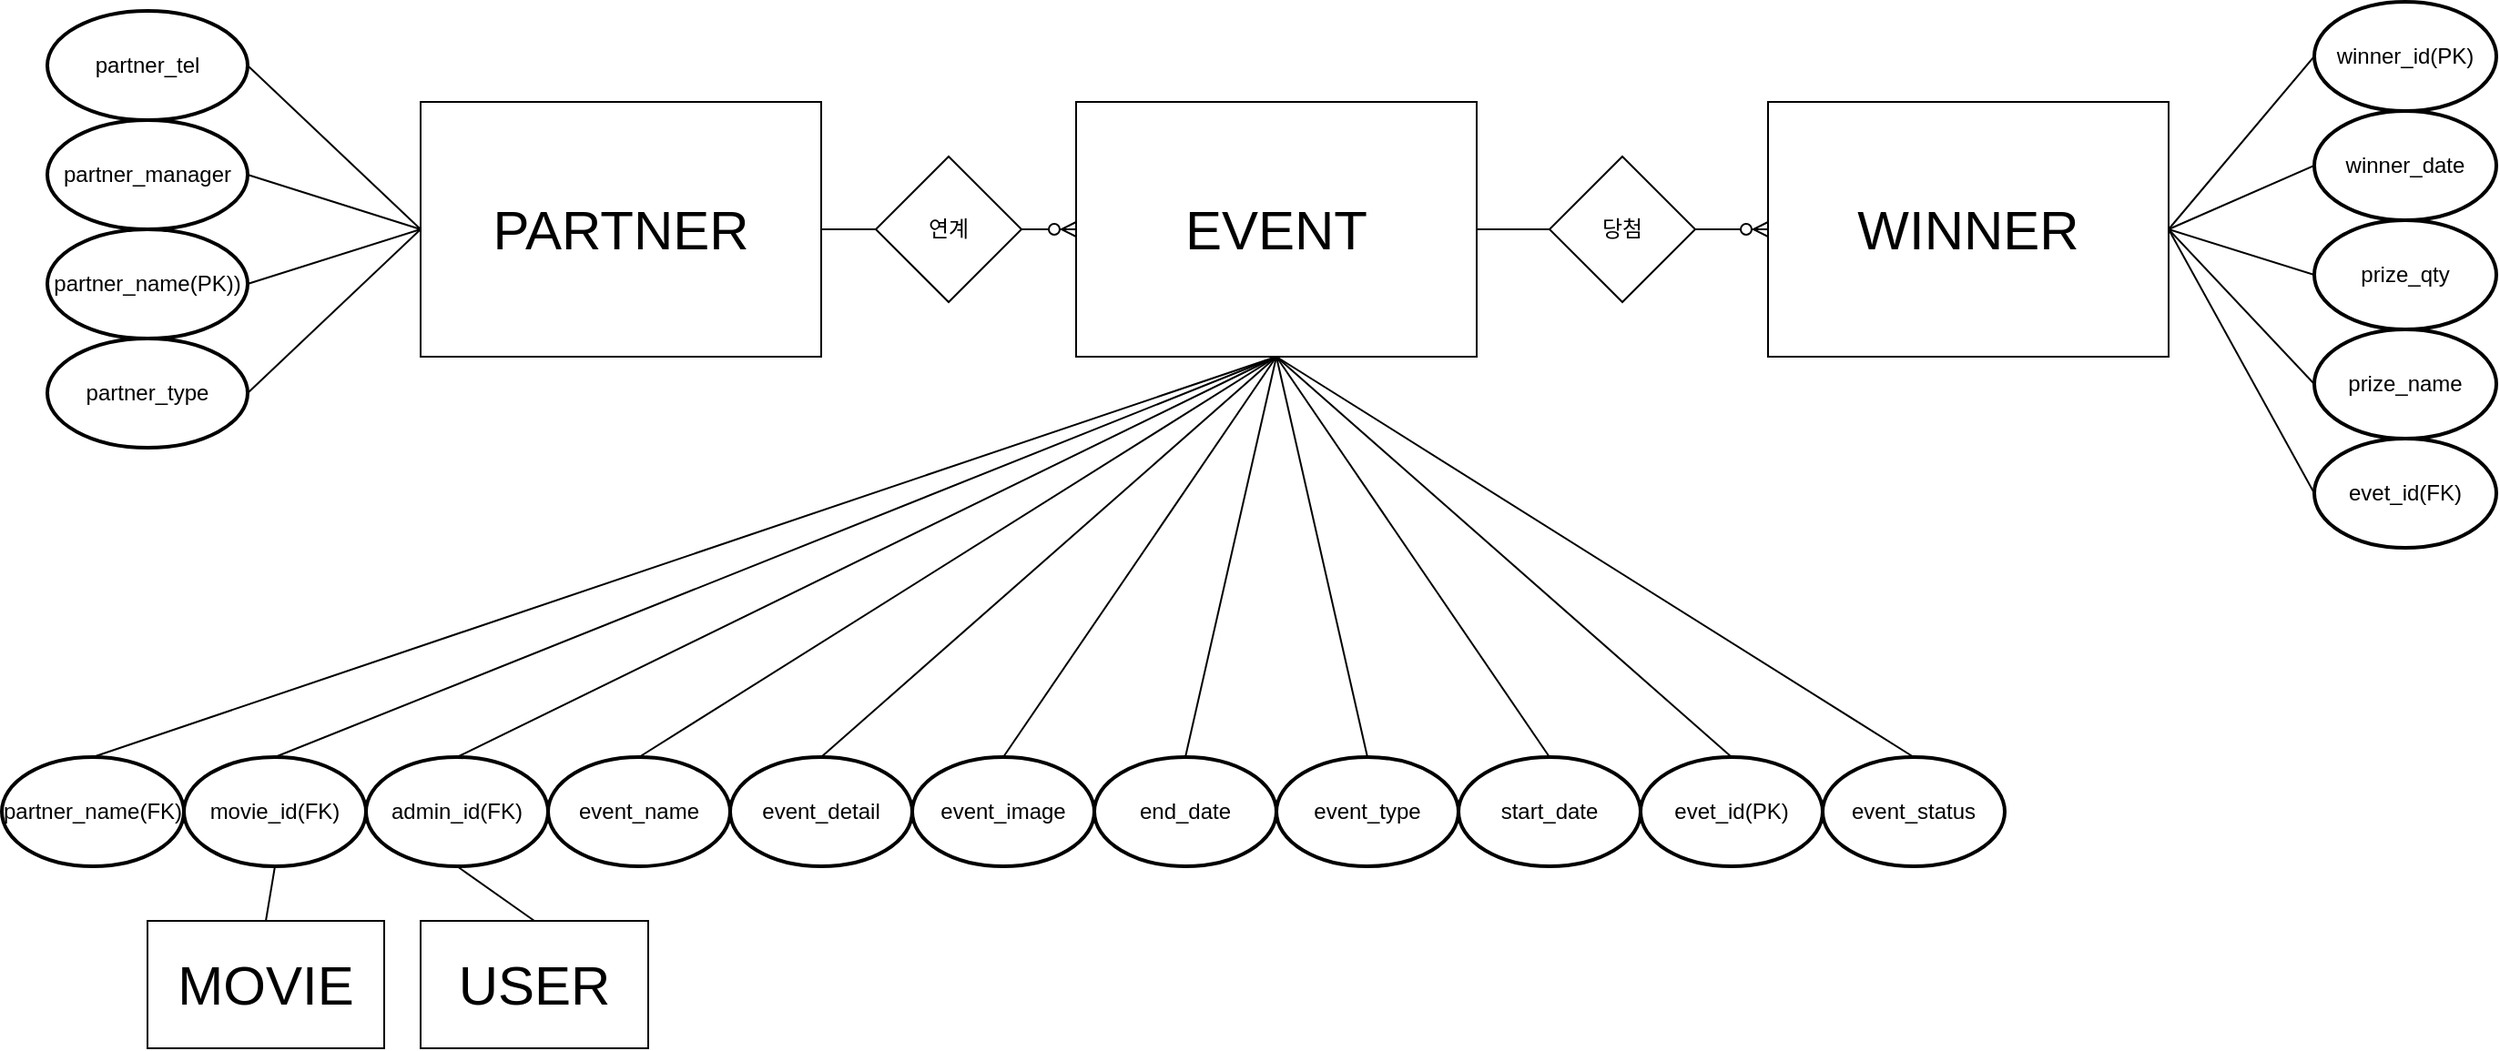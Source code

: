<mxfile version="28.2.8">
  <diagram name="페이지-1" id="HVuBv9hH7h0T0q9abSWi">
    <mxGraphModel dx="3322" dy="889" grid="1" gridSize="10" guides="1" tooltips="1" connect="1" arrows="1" fold="1" page="1" pageScale="1" pageWidth="827" pageHeight="1169" math="0" shadow="0">
      <root>
        <mxCell id="0" />
        <mxCell id="1" parent="0" />
        <mxCell id="j-JWN3iHQjOqYSGqvCPs-36" value="EVENT" style="rounded=0;whiteSpace=wrap;html=1;fontSize=30;" parent="1" vertex="1">
          <mxGeometry x="-880" y="295" width="220" height="140" as="geometry" />
        </mxCell>
        <mxCell id="Fow3iS3sr-om2UNAMFGq-1" value="WINNER" style="rounded=0;whiteSpace=wrap;html=1;fontSize=30;" parent="1" vertex="1">
          <mxGeometry x="-500" y="295" width="220" height="140" as="geometry" />
        </mxCell>
        <mxCell id="Fow3iS3sr-om2UNAMFGq-2" value="PARTNER" style="rounded=0;whiteSpace=wrap;html=1;fontSize=30;" parent="1" vertex="1">
          <mxGeometry x="-1240" y="295" width="220" height="140" as="geometry" />
        </mxCell>
        <mxCell id="Fow3iS3sr-om2UNAMFGq-5" value="" style="edgeStyle=entityRelationEdgeStyle;fontSize=12;html=1;endArrow=ERzeroToMany;endFill=1;rounded=0;exitX=1;exitY=0.5;exitDx=0;exitDy=0;entryX=0;entryY=0.5;entryDx=0;entryDy=0;" parent="1" source="Fow3iS3sr-om2UNAMFGq-2" target="j-JWN3iHQjOqYSGqvCPs-36" edge="1">
          <mxGeometry width="100" height="100" relative="1" as="geometry">
            <mxPoint x="-610" y="415" as="sourcePoint" />
            <mxPoint x="-510" y="315" as="targetPoint" />
          </mxGeometry>
        </mxCell>
        <mxCell id="Fow3iS3sr-om2UNAMFGq-6" value="" style="edgeStyle=entityRelationEdgeStyle;fontSize=12;html=1;endArrow=ERzeroToMany;endFill=1;rounded=0;exitX=1;exitY=0.5;exitDx=0;exitDy=0;entryX=0;entryY=0.5;entryDx=0;entryDy=0;" parent="1" source="Fow3iS3sr-om2UNAMFGq-45" target="Fow3iS3sr-om2UNAMFGq-1" edge="1">
          <mxGeometry width="100" height="100" relative="1" as="geometry">
            <mxPoint x="-610" y="415" as="sourcePoint" />
            <mxPoint x="-510" y="315" as="targetPoint" />
          </mxGeometry>
        </mxCell>
        <mxCell id="Fow3iS3sr-om2UNAMFGq-7" value="evet_id(PK)" style="strokeWidth=2;html=1;shape=mxgraph.flowchart.start_1;whiteSpace=wrap;" parent="1" vertex="1">
          <mxGeometry x="-570" y="655" width="100" height="60" as="geometry" />
        </mxCell>
        <mxCell id="Fow3iS3sr-om2UNAMFGq-8" value="event_name" style="strokeWidth=2;html=1;shape=mxgraph.flowchart.start_1;whiteSpace=wrap;" parent="1" vertex="1">
          <mxGeometry x="-1170" y="655" width="100" height="60" as="geometry" />
        </mxCell>
        <mxCell id="Fow3iS3sr-om2UNAMFGq-9" value="start_date" style="strokeWidth=2;html=1;shape=mxgraph.flowchart.start_1;whiteSpace=wrap;" parent="1" vertex="1">
          <mxGeometry x="-670" y="655" width="100" height="60" as="geometry" />
        </mxCell>
        <mxCell id="Fow3iS3sr-om2UNAMFGq-10" value="end_date" style="strokeWidth=2;html=1;shape=mxgraph.flowchart.start_1;whiteSpace=wrap;" parent="1" vertex="1">
          <mxGeometry x="-870" y="655" width="100" height="60" as="geometry" />
        </mxCell>
        <mxCell id="Fow3iS3sr-om2UNAMFGq-11" value="event_type" style="strokeWidth=2;html=1;shape=mxgraph.flowchart.start_1;whiteSpace=wrap;" parent="1" vertex="1">
          <mxGeometry x="-770" y="655" width="100" height="60" as="geometry" />
        </mxCell>
        <mxCell id="Fow3iS3sr-om2UNAMFGq-12" value="event_status" style="strokeWidth=2;html=1;shape=mxgraph.flowchart.start_1;whiteSpace=wrap;" parent="1" vertex="1">
          <mxGeometry x="-470" y="655" width="100" height="60" as="geometry" />
        </mxCell>
        <mxCell id="Fow3iS3sr-om2UNAMFGq-13" value="event_detail" style="strokeWidth=2;html=1;shape=mxgraph.flowchart.start_1;whiteSpace=wrap;" parent="1" vertex="1">
          <mxGeometry x="-1070" y="655" width="100" height="60" as="geometry" />
        </mxCell>
        <mxCell id="Fow3iS3sr-om2UNAMFGq-14" value="event_image" style="strokeWidth=2;html=1;shape=mxgraph.flowchart.start_1;whiteSpace=wrap;" parent="1" vertex="1">
          <mxGeometry x="-970" y="655" width="100" height="60" as="geometry" />
        </mxCell>
        <mxCell id="Fow3iS3sr-om2UNAMFGq-15" value="movie_id(FK)" style="strokeWidth=2;html=1;shape=mxgraph.flowchart.start_1;whiteSpace=wrap;" parent="1" vertex="1">
          <mxGeometry x="-1370" y="655" width="100" height="60" as="geometry" />
        </mxCell>
        <mxCell id="Fow3iS3sr-om2UNAMFGq-16" value="partner_name(FK)" style="strokeWidth=2;html=1;shape=mxgraph.flowchart.start_1;whiteSpace=wrap;" parent="1" vertex="1">
          <mxGeometry x="-1470" y="655" width="100" height="60" as="geometry" />
        </mxCell>
        <mxCell id="Fow3iS3sr-om2UNAMFGq-17" value="admin_id(FK)" style="strokeWidth=2;html=1;shape=mxgraph.flowchart.start_1;whiteSpace=wrap;" parent="1" vertex="1">
          <mxGeometry x="-1270" y="655" width="100" height="60" as="geometry" />
        </mxCell>
        <mxCell id="Fow3iS3sr-om2UNAMFGq-18" value="" style="endArrow=none;html=1;rounded=0;exitX=0.5;exitY=0;exitDx=0;exitDy=0;exitPerimeter=0;entryX=0.5;entryY=1;entryDx=0;entryDy=0;" parent="1" source="Fow3iS3sr-om2UNAMFGq-8" target="j-JWN3iHQjOqYSGqvCPs-36" edge="1">
          <mxGeometry width="50" height="50" relative="1" as="geometry">
            <mxPoint x="-1050" y="615" as="sourcePoint" />
            <mxPoint x="-1000" y="565" as="targetPoint" />
          </mxGeometry>
        </mxCell>
        <mxCell id="Fow3iS3sr-om2UNAMFGq-19" value="" style="endArrow=none;html=1;rounded=0;exitX=0.5;exitY=0;exitDx=0;exitDy=0;exitPerimeter=0;entryX=0.5;entryY=1;entryDx=0;entryDy=0;" parent="1" source="Fow3iS3sr-om2UNAMFGq-13" target="j-JWN3iHQjOqYSGqvCPs-36" edge="1">
          <mxGeometry width="50" height="50" relative="1" as="geometry">
            <mxPoint x="-1050" y="615" as="sourcePoint" />
            <mxPoint x="-1000" y="565" as="targetPoint" />
          </mxGeometry>
        </mxCell>
        <mxCell id="Fow3iS3sr-om2UNAMFGq-20" value="" style="endArrow=none;html=1;rounded=0;exitX=0.5;exitY=0;exitDx=0;exitDy=0;exitPerimeter=0;entryX=0.5;entryY=1;entryDx=0;entryDy=0;" parent="1" source="Fow3iS3sr-om2UNAMFGq-14" target="j-JWN3iHQjOqYSGqvCPs-36" edge="1">
          <mxGeometry width="50" height="50" relative="1" as="geometry">
            <mxPoint x="-850" y="925" as="sourcePoint" />
            <mxPoint x="-560" y="705" as="targetPoint" />
          </mxGeometry>
        </mxCell>
        <mxCell id="Fow3iS3sr-om2UNAMFGq-21" value="" style="endArrow=none;html=1;rounded=0;exitX=0.5;exitY=0;exitDx=0;exitDy=0;exitPerimeter=0;entryX=0.5;entryY=1;entryDx=0;entryDy=0;" parent="1" source="Fow3iS3sr-om2UNAMFGq-10" target="j-JWN3iHQjOqYSGqvCPs-36" edge="1">
          <mxGeometry width="50" height="50" relative="1" as="geometry">
            <mxPoint x="-730" y="805" as="sourcePoint" />
            <mxPoint x="-440" y="585" as="targetPoint" />
          </mxGeometry>
        </mxCell>
        <mxCell id="Fow3iS3sr-om2UNAMFGq-22" value="" style="endArrow=none;html=1;rounded=0;exitX=0.5;exitY=0;exitDx=0;exitDy=0;exitPerimeter=0;entryX=0.5;entryY=1;entryDx=0;entryDy=0;" parent="1" source="Fow3iS3sr-om2UNAMFGq-11" target="j-JWN3iHQjOqYSGqvCPs-36" edge="1">
          <mxGeometry width="50" height="50" relative="1" as="geometry">
            <mxPoint x="-630" y="825" as="sourcePoint" />
            <mxPoint x="-340" y="605" as="targetPoint" />
          </mxGeometry>
        </mxCell>
        <mxCell id="Fow3iS3sr-om2UNAMFGq-23" value="" style="endArrow=none;html=1;rounded=0;exitX=0.5;exitY=0;exitDx=0;exitDy=0;exitPerimeter=0;entryX=0.5;entryY=1;entryDx=0;entryDy=0;" parent="1" source="Fow3iS3sr-om2UNAMFGq-9" target="j-JWN3iHQjOqYSGqvCPs-36" edge="1">
          <mxGeometry width="50" height="50" relative="1" as="geometry">
            <mxPoint x="-630" y="825" as="sourcePoint" />
            <mxPoint x="-340" y="605" as="targetPoint" />
          </mxGeometry>
        </mxCell>
        <mxCell id="Fow3iS3sr-om2UNAMFGq-24" value="" style="endArrow=none;html=1;rounded=0;exitX=0.5;exitY=0;exitDx=0;exitDy=0;exitPerimeter=0;" parent="1" source="Fow3iS3sr-om2UNAMFGq-7" edge="1">
          <mxGeometry width="50" height="50" relative="1" as="geometry">
            <mxPoint x="-540" y="915" as="sourcePoint" />
            <mxPoint x="-770" y="435" as="targetPoint" />
          </mxGeometry>
        </mxCell>
        <mxCell id="Fow3iS3sr-om2UNAMFGq-25" value="" style="endArrow=none;html=1;rounded=0;exitX=0.5;exitY=0;exitDx=0;exitDy=0;exitPerimeter=0;entryX=0.5;entryY=1;entryDx=0;entryDy=0;" parent="1" source="Fow3iS3sr-om2UNAMFGq-12" target="j-JWN3iHQjOqYSGqvCPs-36" edge="1">
          <mxGeometry width="50" height="50" relative="1" as="geometry">
            <mxPoint x="-430" y="885" as="sourcePoint" />
            <mxPoint x="-140" y="665" as="targetPoint" />
          </mxGeometry>
        </mxCell>
        <mxCell id="Fow3iS3sr-om2UNAMFGq-26" value="partner_name(PK))" style="strokeWidth=2;html=1;shape=mxgraph.flowchart.start_1;whiteSpace=wrap;" parent="1" vertex="1">
          <mxGeometry x="-1445" y="365" width="110" height="60" as="geometry" />
        </mxCell>
        <mxCell id="Fow3iS3sr-om2UNAMFGq-27" value="partner_type" style="strokeWidth=2;html=1;shape=mxgraph.flowchart.start_1;whiteSpace=wrap;" parent="1" vertex="1">
          <mxGeometry x="-1445" y="425" width="110" height="60" as="geometry" />
        </mxCell>
        <mxCell id="Fow3iS3sr-om2UNAMFGq-28" value="partner_tel" style="strokeWidth=2;html=1;shape=mxgraph.flowchart.start_1;whiteSpace=wrap;" parent="1" vertex="1">
          <mxGeometry x="-1445" y="245" width="110" height="60" as="geometry" />
        </mxCell>
        <mxCell id="Fow3iS3sr-om2UNAMFGq-29" value="partner_manager" style="strokeWidth=2;html=1;shape=mxgraph.flowchart.start_1;whiteSpace=wrap;" parent="1" vertex="1">
          <mxGeometry x="-1445" y="305" width="110" height="60" as="geometry" />
        </mxCell>
        <mxCell id="Fow3iS3sr-om2UNAMFGq-31" value="" style="endArrow=none;html=1;rounded=0;entryX=0;entryY=0.5;entryDx=0;entryDy=0;exitX=1;exitY=0.5;exitDx=0;exitDy=0;exitPerimeter=0;" parent="1" source="Fow3iS3sr-om2UNAMFGq-28" target="Fow3iS3sr-om2UNAMFGq-2" edge="1">
          <mxGeometry width="50" height="50" relative="1" as="geometry">
            <mxPoint x="-1310" y="545" as="sourcePoint" />
            <mxPoint x="-1260" y="495" as="targetPoint" />
          </mxGeometry>
        </mxCell>
        <mxCell id="Fow3iS3sr-om2UNAMFGq-32" value="" style="endArrow=none;html=1;rounded=0;entryX=0;entryY=0.5;entryDx=0;entryDy=0;exitX=1;exitY=0.5;exitDx=0;exitDy=0;exitPerimeter=0;" parent="1" source="Fow3iS3sr-om2UNAMFGq-29" target="Fow3iS3sr-om2UNAMFGq-2" edge="1">
          <mxGeometry width="50" height="50" relative="1" as="geometry">
            <mxPoint x="-1300" y="385" as="sourcePoint" />
            <mxPoint x="-1210" y="455" as="targetPoint" />
          </mxGeometry>
        </mxCell>
        <mxCell id="Fow3iS3sr-om2UNAMFGq-33" value="" style="endArrow=none;html=1;rounded=0;entryX=0;entryY=0.5;entryDx=0;entryDy=0;exitX=1;exitY=0.5;exitDx=0;exitDy=0;exitPerimeter=0;" parent="1" source="Fow3iS3sr-om2UNAMFGq-26" target="Fow3iS3sr-om2UNAMFGq-2" edge="1">
          <mxGeometry width="50" height="50" relative="1" as="geometry">
            <mxPoint x="-1260" y="435" as="sourcePoint" />
            <mxPoint x="-1170" y="505" as="targetPoint" />
          </mxGeometry>
        </mxCell>
        <mxCell id="Fow3iS3sr-om2UNAMFGq-34" value="" style="endArrow=none;html=1;rounded=0;entryX=0;entryY=0.5;entryDx=0;entryDy=0;exitX=1;exitY=0.5;exitDx=0;exitDy=0;exitPerimeter=0;" parent="1" source="Fow3iS3sr-om2UNAMFGq-27" target="Fow3iS3sr-om2UNAMFGq-2" edge="1">
          <mxGeometry width="50" height="50" relative="1" as="geometry">
            <mxPoint x="-1260" y="465" as="sourcePoint" />
            <mxPoint x="-1170" y="535" as="targetPoint" />
          </mxGeometry>
        </mxCell>
        <mxCell id="Fow3iS3sr-om2UNAMFGq-36" value="winner_id(PK)" style="strokeWidth=2;html=1;shape=mxgraph.flowchart.start_1;whiteSpace=wrap;" parent="1" vertex="1">
          <mxGeometry x="-200" y="240" width="100" height="60" as="geometry" />
        </mxCell>
        <mxCell id="Fow3iS3sr-om2UNAMFGq-37" value="winner_date" style="strokeWidth=2;html=1;shape=mxgraph.flowchart.start_1;whiteSpace=wrap;" parent="1" vertex="1">
          <mxGeometry x="-200" y="300" width="100" height="60" as="geometry" />
        </mxCell>
        <mxCell id="Fow3iS3sr-om2UNAMFGq-38" value="prize_name" style="strokeWidth=2;html=1;shape=mxgraph.flowchart.start_1;whiteSpace=wrap;" parent="1" vertex="1">
          <mxGeometry x="-200" y="420" width="100" height="60" as="geometry" />
        </mxCell>
        <mxCell id="Fow3iS3sr-om2UNAMFGq-39" value="prize_qty" style="strokeWidth=2;html=1;shape=mxgraph.flowchart.start_1;whiteSpace=wrap;" parent="1" vertex="1">
          <mxGeometry x="-200" y="360" width="100" height="60" as="geometry" />
        </mxCell>
        <mxCell id="Fow3iS3sr-om2UNAMFGq-40" value="" style="endArrow=none;html=1;rounded=0;entryX=0;entryY=0.5;entryDx=0;entryDy=0;entryPerimeter=0;exitX=1;exitY=0.5;exitDx=0;exitDy=0;" parent="1" source="Fow3iS3sr-om2UNAMFGq-1" target="Fow3iS3sr-om2UNAMFGq-38" edge="1">
          <mxGeometry width="50" height="50" relative="1" as="geometry">
            <mxPoint x="-270" y="535" as="sourcePoint" />
            <mxPoint x="-220" y="485" as="targetPoint" />
          </mxGeometry>
        </mxCell>
        <mxCell id="Fow3iS3sr-om2UNAMFGq-41" value="" style="endArrow=none;html=1;rounded=0;entryX=0;entryY=0.5;entryDx=0;entryDy=0;entryPerimeter=0;exitX=1;exitY=0.5;exitDx=0;exitDy=0;" parent="1" source="Fow3iS3sr-om2UNAMFGq-1" target="Fow3iS3sr-om2UNAMFGq-39" edge="1">
          <mxGeometry width="50" height="50" relative="1" as="geometry">
            <mxPoint x="-270" y="535" as="sourcePoint" />
            <mxPoint x="-220" y="485" as="targetPoint" />
          </mxGeometry>
        </mxCell>
        <mxCell id="Fow3iS3sr-om2UNAMFGq-42" value="" style="endArrow=none;html=1;rounded=0;entryX=0;entryY=0.5;entryDx=0;entryDy=0;entryPerimeter=0;exitX=1;exitY=0.5;exitDx=0;exitDy=0;" parent="1" source="Fow3iS3sr-om2UNAMFGq-1" target="Fow3iS3sr-om2UNAMFGq-37" edge="1">
          <mxGeometry width="50" height="50" relative="1" as="geometry">
            <mxPoint x="-270" y="535" as="sourcePoint" />
            <mxPoint x="-220" y="485" as="targetPoint" />
          </mxGeometry>
        </mxCell>
        <mxCell id="Fow3iS3sr-om2UNAMFGq-43" value="" style="endArrow=none;html=1;rounded=0;entryX=0;entryY=0.5;entryDx=0;entryDy=0;entryPerimeter=0;exitX=1;exitY=0.5;exitDx=0;exitDy=0;" parent="1" source="Fow3iS3sr-om2UNAMFGq-1" target="Fow3iS3sr-om2UNAMFGq-36" edge="1">
          <mxGeometry width="50" height="50" relative="1" as="geometry">
            <mxPoint x="-270" y="535" as="sourcePoint" />
            <mxPoint x="-220" y="485" as="targetPoint" />
          </mxGeometry>
        </mxCell>
        <mxCell id="Fow3iS3sr-om2UNAMFGq-44" value="연계" style="rhombus;whiteSpace=wrap;html=1;" parent="1" vertex="1">
          <mxGeometry x="-990" y="325" width="80" height="80" as="geometry" />
        </mxCell>
        <mxCell id="Fow3iS3sr-om2UNAMFGq-45" value="당첨" style="rhombus;whiteSpace=wrap;html=1;" parent="1" vertex="1">
          <mxGeometry x="-620" y="325" width="80" height="80" as="geometry" />
        </mxCell>
        <mxCell id="Fow3iS3sr-om2UNAMFGq-47" value="" style="endArrow=none;html=1;rounded=0;exitX=1;exitY=0.5;exitDx=0;exitDy=0;entryX=0;entryY=0.5;entryDx=0;entryDy=0;" parent="1" source="j-JWN3iHQjOqYSGqvCPs-36" target="Fow3iS3sr-om2UNAMFGq-45" edge="1">
          <mxGeometry width="50" height="50" relative="1" as="geometry">
            <mxPoint x="-670" y="365" as="sourcePoint" />
            <mxPoint x="-620" y="315" as="targetPoint" />
          </mxGeometry>
        </mxCell>
        <mxCell id="Fow3iS3sr-om2UNAMFGq-48" value="MOVIE" style="rounded=0;whiteSpace=wrap;html=1;fontSize=30;" parent="1" vertex="1">
          <mxGeometry x="-1390" y="745" width="130" height="70" as="geometry" />
        </mxCell>
        <mxCell id="Fow3iS3sr-om2UNAMFGq-49" value="USER" style="rounded=0;whiteSpace=wrap;html=1;fontSize=30;" parent="1" vertex="1">
          <mxGeometry x="-1240" y="745" width="125" height="70" as="geometry" />
        </mxCell>
        <mxCell id="Fow3iS3sr-om2UNAMFGq-50" value="" style="endArrow=none;html=1;rounded=0;exitX=0.5;exitY=1;exitDx=0;exitDy=0;exitPerimeter=0;entryX=0.5;entryY=0;entryDx=0;entryDy=0;" parent="1" source="Fow3iS3sr-om2UNAMFGq-15" target="Fow3iS3sr-om2UNAMFGq-48" edge="1">
          <mxGeometry width="50" height="50" relative="1" as="geometry">
            <mxPoint x="-1130" y="635" as="sourcePoint" />
            <mxPoint x="-1080" y="585" as="targetPoint" />
          </mxGeometry>
        </mxCell>
        <mxCell id="Fow3iS3sr-om2UNAMFGq-51" value="" style="endArrow=none;html=1;rounded=0;exitX=0.5;exitY=1;exitDx=0;exitDy=0;exitPerimeter=0;entryX=0.5;entryY=0;entryDx=0;entryDy=0;" parent="1" source="Fow3iS3sr-om2UNAMFGq-17" target="Fow3iS3sr-om2UNAMFGq-49" edge="1">
          <mxGeometry width="50" height="50" relative="1" as="geometry">
            <mxPoint x="-1130" y="635" as="sourcePoint" />
            <mxPoint x="-1080" y="585" as="targetPoint" />
          </mxGeometry>
        </mxCell>
        <mxCell id="Fow3iS3sr-om2UNAMFGq-53" value="" style="endArrow=none;html=1;rounded=0;exitX=0.5;exitY=0;exitDx=0;exitDy=0;exitPerimeter=0;entryX=0.5;entryY=1;entryDx=0;entryDy=0;" parent="1" source="Fow3iS3sr-om2UNAMFGq-17" target="j-JWN3iHQjOqYSGqvCPs-36" edge="1">
          <mxGeometry width="50" height="50" relative="1" as="geometry">
            <mxPoint x="-1130" y="635" as="sourcePoint" />
            <mxPoint x="-1080" y="585" as="targetPoint" />
          </mxGeometry>
        </mxCell>
        <mxCell id="Fow3iS3sr-om2UNAMFGq-54" value="" style="endArrow=none;html=1;rounded=0;exitX=0.5;exitY=0;exitDx=0;exitDy=0;exitPerimeter=0;entryX=0.5;entryY=1;entryDx=0;entryDy=0;" parent="1" source="Fow3iS3sr-om2UNAMFGq-15" target="j-JWN3iHQjOqYSGqvCPs-36" edge="1">
          <mxGeometry width="50" height="50" relative="1" as="geometry">
            <mxPoint x="-1130" y="635" as="sourcePoint" />
            <mxPoint x="-1080" y="585" as="targetPoint" />
          </mxGeometry>
        </mxCell>
        <mxCell id="Fow3iS3sr-om2UNAMFGq-55" value="" style="endArrow=none;html=1;rounded=0;exitX=0.5;exitY=0;exitDx=0;exitDy=0;exitPerimeter=0;entryX=0.5;entryY=1;entryDx=0;entryDy=0;" parent="1" source="Fow3iS3sr-om2UNAMFGq-16" target="j-JWN3iHQjOqYSGqvCPs-36" edge="1">
          <mxGeometry width="50" height="50" relative="1" as="geometry">
            <mxPoint x="-1160" y="560" as="sourcePoint" />
            <mxPoint x="-1110" y="510" as="targetPoint" />
          </mxGeometry>
        </mxCell>
        <mxCell id="Fow3iS3sr-om2UNAMFGq-56" value="evet_id(FK)" style="strokeWidth=2;html=1;shape=mxgraph.flowchart.start_1;whiteSpace=wrap;" parent="1" vertex="1">
          <mxGeometry x="-200" y="480" width="100" height="60" as="geometry" />
        </mxCell>
        <mxCell id="Fow3iS3sr-om2UNAMFGq-57" value="" style="endArrow=none;html=1;rounded=0;entryX=1;entryY=0.5;entryDx=0;entryDy=0;exitX=0;exitY=0.5;exitDx=0;exitDy=0;exitPerimeter=0;" parent="1" source="Fow3iS3sr-om2UNAMFGq-56" target="Fow3iS3sr-om2UNAMFGq-1" edge="1">
          <mxGeometry width="50" height="50" relative="1" as="geometry">
            <mxPoint x="-840" y="600" as="sourcePoint" />
            <mxPoint x="-790" y="550" as="targetPoint" />
          </mxGeometry>
        </mxCell>
      </root>
    </mxGraphModel>
  </diagram>
</mxfile>
